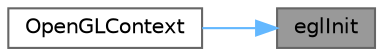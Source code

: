 digraph "eglInit"
{
 // LATEX_PDF_SIZE
  bgcolor="transparent";
  edge [fontname=Helvetica,fontsize=10,labelfontname=Helvetica,labelfontsize=10];
  node [fontname=Helvetica,fontsize=10,shape=box,height=0.2,width=0.4];
  rankdir="RL";
  Node1 [label="eglInit",height=0.2,width=0.4,color="gray40", fillcolor="grey60", style="filled", fontcolor="black",tooltip=" "];
  Node1 -> Node2 [dir="back",color="steelblue1",style="solid"];
  Node2 [label="OpenGLContext",height=0.2,width=0.4,color="grey40", fillcolor="white", style="filled",URL="$a00068.html#a968cf2168ec4c19054e456c59831a5c5",tooltip=" "];
}

